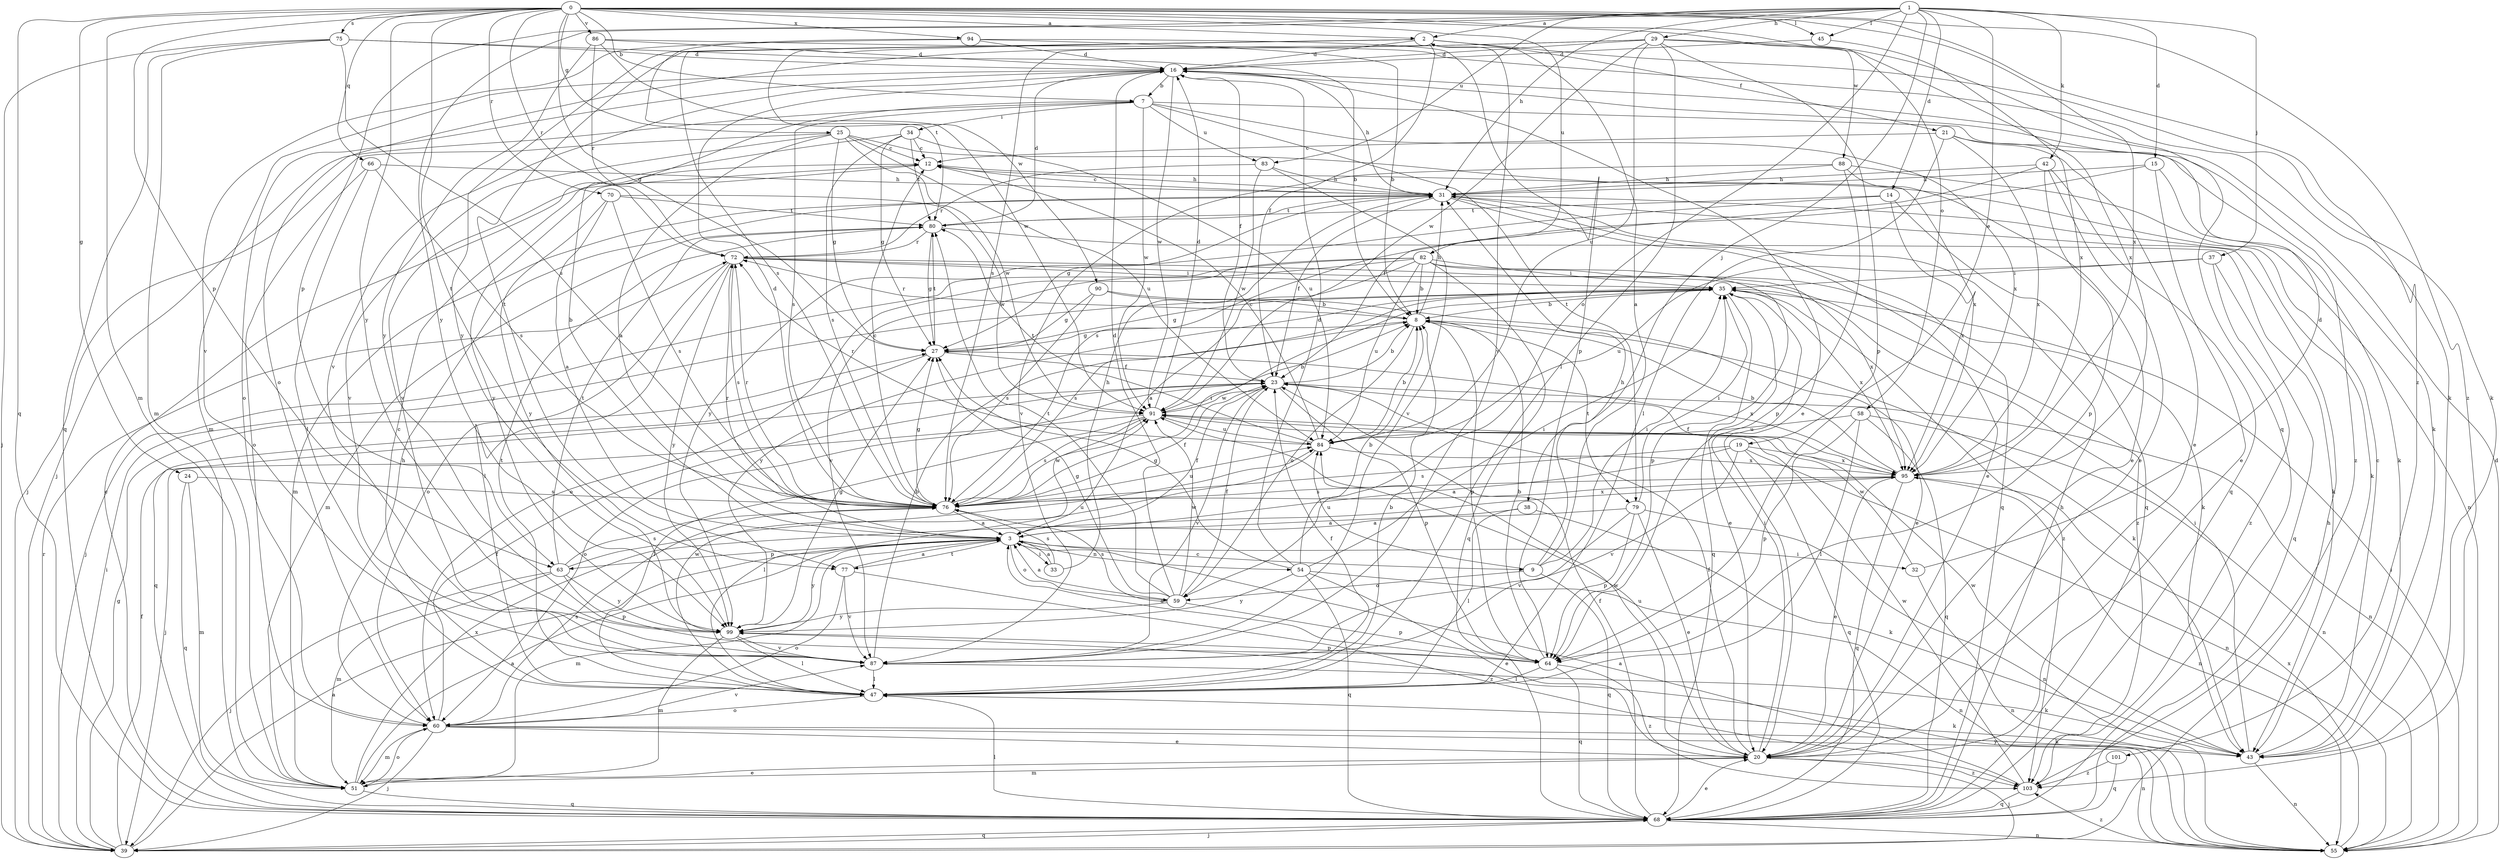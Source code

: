 strict digraph  {
0;
1;
2;
3;
7;
8;
9;
12;
14;
15;
16;
19;
20;
21;
23;
24;
25;
27;
29;
31;
32;
33;
34;
35;
37;
38;
39;
42;
43;
45;
47;
51;
54;
55;
58;
59;
60;
63;
64;
66;
68;
70;
72;
75;
76;
77;
79;
80;
82;
83;
84;
86;
87;
88;
90;
91;
94;
95;
99;
101;
103;
0 -> 2  [label=a];
0 -> 7  [label=b];
0 -> 24  [label=g];
0 -> 25  [label=g];
0 -> 27  [label=g];
0 -> 45  [label=l];
0 -> 51  [label=m];
0 -> 58  [label=o];
0 -> 63  [label=p];
0 -> 66  [label=q];
0 -> 68  [label=q];
0 -> 70  [label=r];
0 -> 72  [label=r];
0 -> 75  [label=s];
0 -> 77  [label=t];
0 -> 82  [label=u];
0 -> 86  [label=v];
0 -> 88  [label=w];
0 -> 94  [label=x];
0 -> 95  [label=x];
0 -> 99  [label=y];
0 -> 101  [label=z];
0 -> 103  [label=z];
1 -> 2  [label=a];
1 -> 14  [label=d];
1 -> 15  [label=d];
1 -> 19  [label=e];
1 -> 29  [label=h];
1 -> 31  [label=h];
1 -> 37  [label=j];
1 -> 38  [label=j];
1 -> 42  [label=k];
1 -> 45  [label=l];
1 -> 59  [label=o];
1 -> 63  [label=p];
1 -> 83  [label=u];
1 -> 99  [label=y];
2 -> 16  [label=d];
2 -> 21  [label=f];
2 -> 23  [label=f];
2 -> 43  [label=k];
2 -> 76  [label=s];
2 -> 77  [label=t];
2 -> 87  [label=v];
2 -> 90  [label=w];
2 -> 99  [label=y];
3 -> 7  [label=b];
3 -> 9  [label=c];
3 -> 23  [label=f];
3 -> 32  [label=i];
3 -> 33  [label=i];
3 -> 51  [label=m];
3 -> 54  [label=n];
3 -> 59  [label=o];
3 -> 63  [label=p];
3 -> 72  [label=r];
3 -> 77  [label=t];
3 -> 99  [label=y];
7 -> 34  [label=i];
7 -> 39  [label=j];
7 -> 43  [label=k];
7 -> 76  [label=s];
7 -> 79  [label=t];
7 -> 83  [label=u];
7 -> 91  [label=w];
7 -> 95  [label=x];
8 -> 27  [label=g];
8 -> 31  [label=h];
8 -> 43  [label=k];
8 -> 59  [label=o];
8 -> 64  [label=p];
8 -> 72  [label=r];
8 -> 79  [label=t];
9 -> 2  [label=a];
9 -> 31  [label=h];
9 -> 35  [label=i];
9 -> 59  [label=o];
9 -> 68  [label=q];
9 -> 84  [label=u];
12 -> 31  [label=h];
12 -> 99  [label=y];
14 -> 68  [label=q];
14 -> 80  [label=t];
14 -> 95  [label=x];
14 -> 99  [label=y];
15 -> 20  [label=e];
15 -> 31  [label=h];
15 -> 43  [label=k];
15 -> 76  [label=s];
16 -> 7  [label=b];
16 -> 20  [label=e];
16 -> 23  [label=f];
16 -> 31  [label=h];
16 -> 51  [label=m];
16 -> 60  [label=o];
16 -> 87  [label=v];
16 -> 91  [label=w];
19 -> 3  [label=a];
19 -> 55  [label=n];
19 -> 68  [label=q];
19 -> 76  [label=s];
19 -> 87  [label=v];
19 -> 95  [label=x];
20 -> 23  [label=f];
20 -> 35  [label=i];
20 -> 39  [label=j];
20 -> 51  [label=m];
20 -> 84  [label=u];
20 -> 91  [label=w];
20 -> 103  [label=z];
21 -> 12  [label=c];
21 -> 20  [label=e];
21 -> 47  [label=l];
21 -> 95  [label=x];
21 -> 103  [label=z];
23 -> 8  [label=b];
23 -> 55  [label=n];
23 -> 60  [label=o];
23 -> 64  [label=p];
23 -> 87  [label=v];
23 -> 91  [label=w];
24 -> 51  [label=m];
24 -> 68  [label=q];
24 -> 76  [label=s];
25 -> 3  [label=a];
25 -> 12  [label=c];
25 -> 27  [label=g];
25 -> 39  [label=j];
25 -> 84  [label=u];
25 -> 87  [label=v];
25 -> 91  [label=w];
25 -> 95  [label=x];
27 -> 23  [label=f];
27 -> 68  [label=q];
27 -> 80  [label=t];
27 -> 95  [label=x];
29 -> 16  [label=d];
29 -> 47  [label=l];
29 -> 60  [label=o];
29 -> 64  [label=p];
29 -> 68  [label=q];
29 -> 76  [label=s];
29 -> 84  [label=u];
29 -> 91  [label=w];
29 -> 95  [label=x];
31 -> 12  [label=c];
31 -> 20  [label=e];
31 -> 23  [label=f];
31 -> 27  [label=g];
31 -> 43  [label=k];
31 -> 51  [label=m];
31 -> 68  [label=q];
31 -> 80  [label=t];
32 -> 16  [label=d];
32 -> 55  [label=n];
32 -> 91  [label=w];
33 -> 3  [label=a];
33 -> 31  [label=h];
33 -> 76  [label=s];
34 -> 12  [label=c];
34 -> 27  [label=g];
34 -> 76  [label=s];
34 -> 80  [label=t];
34 -> 84  [label=u];
34 -> 87  [label=v];
35 -> 8  [label=b];
35 -> 20  [label=e];
35 -> 27  [label=g];
35 -> 68  [label=q];
35 -> 76  [label=s];
35 -> 95  [label=x];
35 -> 99  [label=y];
35 -> 103  [label=z];
37 -> 35  [label=i];
37 -> 68  [label=q];
37 -> 84  [label=u];
37 -> 103  [label=z];
38 -> 3  [label=a];
38 -> 43  [label=k];
38 -> 47  [label=l];
39 -> 3  [label=a];
39 -> 23  [label=f];
39 -> 27  [label=g];
39 -> 31  [label=h];
39 -> 35  [label=i];
39 -> 68  [label=q];
39 -> 72  [label=r];
42 -> 20  [label=e];
42 -> 23  [label=f];
42 -> 31  [label=h];
42 -> 64  [label=p];
42 -> 68  [label=q];
43 -> 12  [label=c];
43 -> 35  [label=i];
43 -> 55  [label=n];
43 -> 91  [label=w];
45 -> 16  [label=d];
45 -> 95  [label=x];
47 -> 8  [label=b];
47 -> 12  [label=c];
47 -> 23  [label=f];
47 -> 43  [label=k];
47 -> 60  [label=o];
47 -> 80  [label=t];
47 -> 91  [label=w];
51 -> 3  [label=a];
51 -> 20  [label=e];
51 -> 60  [label=o];
51 -> 68  [label=q];
51 -> 95  [label=x];
54 -> 8  [label=b];
54 -> 16  [label=d];
54 -> 20  [label=e];
54 -> 27  [label=g];
54 -> 35  [label=i];
54 -> 55  [label=n];
54 -> 68  [label=q];
54 -> 99  [label=y];
55 -> 16  [label=d];
55 -> 35  [label=i];
55 -> 95  [label=x];
55 -> 99  [label=y];
55 -> 103  [label=z];
58 -> 47  [label=l];
58 -> 55  [label=n];
58 -> 64  [label=p];
58 -> 68  [label=q];
58 -> 84  [label=u];
59 -> 3  [label=a];
59 -> 16  [label=d];
59 -> 23  [label=f];
59 -> 27  [label=g];
59 -> 64  [label=p];
59 -> 76  [label=s];
59 -> 80  [label=t];
59 -> 91  [label=w];
59 -> 99  [label=y];
60 -> 20  [label=e];
60 -> 23  [label=f];
60 -> 31  [label=h];
60 -> 39  [label=j];
60 -> 43  [label=k];
60 -> 51  [label=m];
60 -> 55  [label=n];
60 -> 76  [label=s];
60 -> 87  [label=v];
63 -> 39  [label=j];
63 -> 51  [label=m];
63 -> 64  [label=p];
63 -> 76  [label=s];
63 -> 80  [label=t];
63 -> 84  [label=u];
63 -> 99  [label=y];
64 -> 3  [label=a];
64 -> 8  [label=b];
64 -> 47  [label=l];
64 -> 68  [label=q];
64 -> 103  [label=z];
66 -> 31  [label=h];
66 -> 47  [label=l];
66 -> 60  [label=o];
66 -> 76  [label=s];
68 -> 12  [label=c];
68 -> 20  [label=e];
68 -> 23  [label=f];
68 -> 31  [label=h];
68 -> 39  [label=j];
68 -> 47  [label=l];
68 -> 55  [label=n];
70 -> 3  [label=a];
70 -> 76  [label=s];
70 -> 80  [label=t];
70 -> 91  [label=w];
70 -> 99  [label=y];
72 -> 35  [label=i];
72 -> 43  [label=k];
72 -> 47  [label=l];
72 -> 60  [label=o];
72 -> 76  [label=s];
72 -> 99  [label=y];
72 -> 103  [label=z];
75 -> 8  [label=b];
75 -> 16  [label=d];
75 -> 39  [label=j];
75 -> 51  [label=m];
75 -> 68  [label=q];
75 -> 76  [label=s];
76 -> 3  [label=a];
76 -> 12  [label=c];
76 -> 16  [label=d];
76 -> 23  [label=f];
76 -> 27  [label=g];
76 -> 35  [label=i];
76 -> 72  [label=r];
76 -> 84  [label=u];
76 -> 91  [label=w];
76 -> 95  [label=x];
77 -> 3  [label=a];
77 -> 60  [label=o];
77 -> 87  [label=v];
77 -> 103  [label=z];
79 -> 3  [label=a];
79 -> 20  [label=e];
79 -> 35  [label=i];
79 -> 55  [label=n];
79 -> 64  [label=p];
79 -> 87  [label=v];
80 -> 16  [label=d];
80 -> 27  [label=g];
80 -> 43  [label=k];
80 -> 51  [label=m];
80 -> 72  [label=r];
82 -> 3  [label=a];
82 -> 8  [label=b];
82 -> 35  [label=i];
82 -> 39  [label=j];
82 -> 60  [label=o];
82 -> 64  [label=p];
82 -> 68  [label=q];
82 -> 84  [label=u];
82 -> 87  [label=v];
82 -> 95  [label=x];
83 -> 31  [label=h];
83 -> 72  [label=r];
83 -> 87  [label=v];
83 -> 91  [label=w];
84 -> 8  [label=b];
84 -> 12  [label=c];
84 -> 47  [label=l];
84 -> 72  [label=r];
84 -> 80  [label=t];
84 -> 95  [label=x];
86 -> 16  [label=d];
86 -> 43  [label=k];
86 -> 72  [label=r];
86 -> 91  [label=w];
86 -> 99  [label=y];
87 -> 8  [label=b];
87 -> 43  [label=k];
87 -> 47  [label=l];
88 -> 20  [label=e];
88 -> 31  [label=h];
88 -> 55  [label=n];
88 -> 64  [label=p];
88 -> 87  [label=v];
90 -> 8  [label=b];
90 -> 20  [label=e];
90 -> 27  [label=g];
90 -> 76  [label=s];
91 -> 8  [label=b];
91 -> 16  [label=d];
91 -> 39  [label=j];
91 -> 47  [label=l];
91 -> 76  [label=s];
91 -> 84  [label=u];
94 -> 8  [label=b];
94 -> 16  [label=d];
94 -> 64  [label=p];
94 -> 80  [label=t];
94 -> 87  [label=v];
95 -> 8  [label=b];
95 -> 20  [label=e];
95 -> 23  [label=f];
95 -> 55  [label=n];
95 -> 68  [label=q];
95 -> 76  [label=s];
99 -> 27  [label=g];
99 -> 47  [label=l];
99 -> 51  [label=m];
99 -> 64  [label=p];
99 -> 87  [label=v];
101 -> 68  [label=q];
101 -> 103  [label=z];
103 -> 3  [label=a];
103 -> 68  [label=q];
103 -> 91  [label=w];
}
